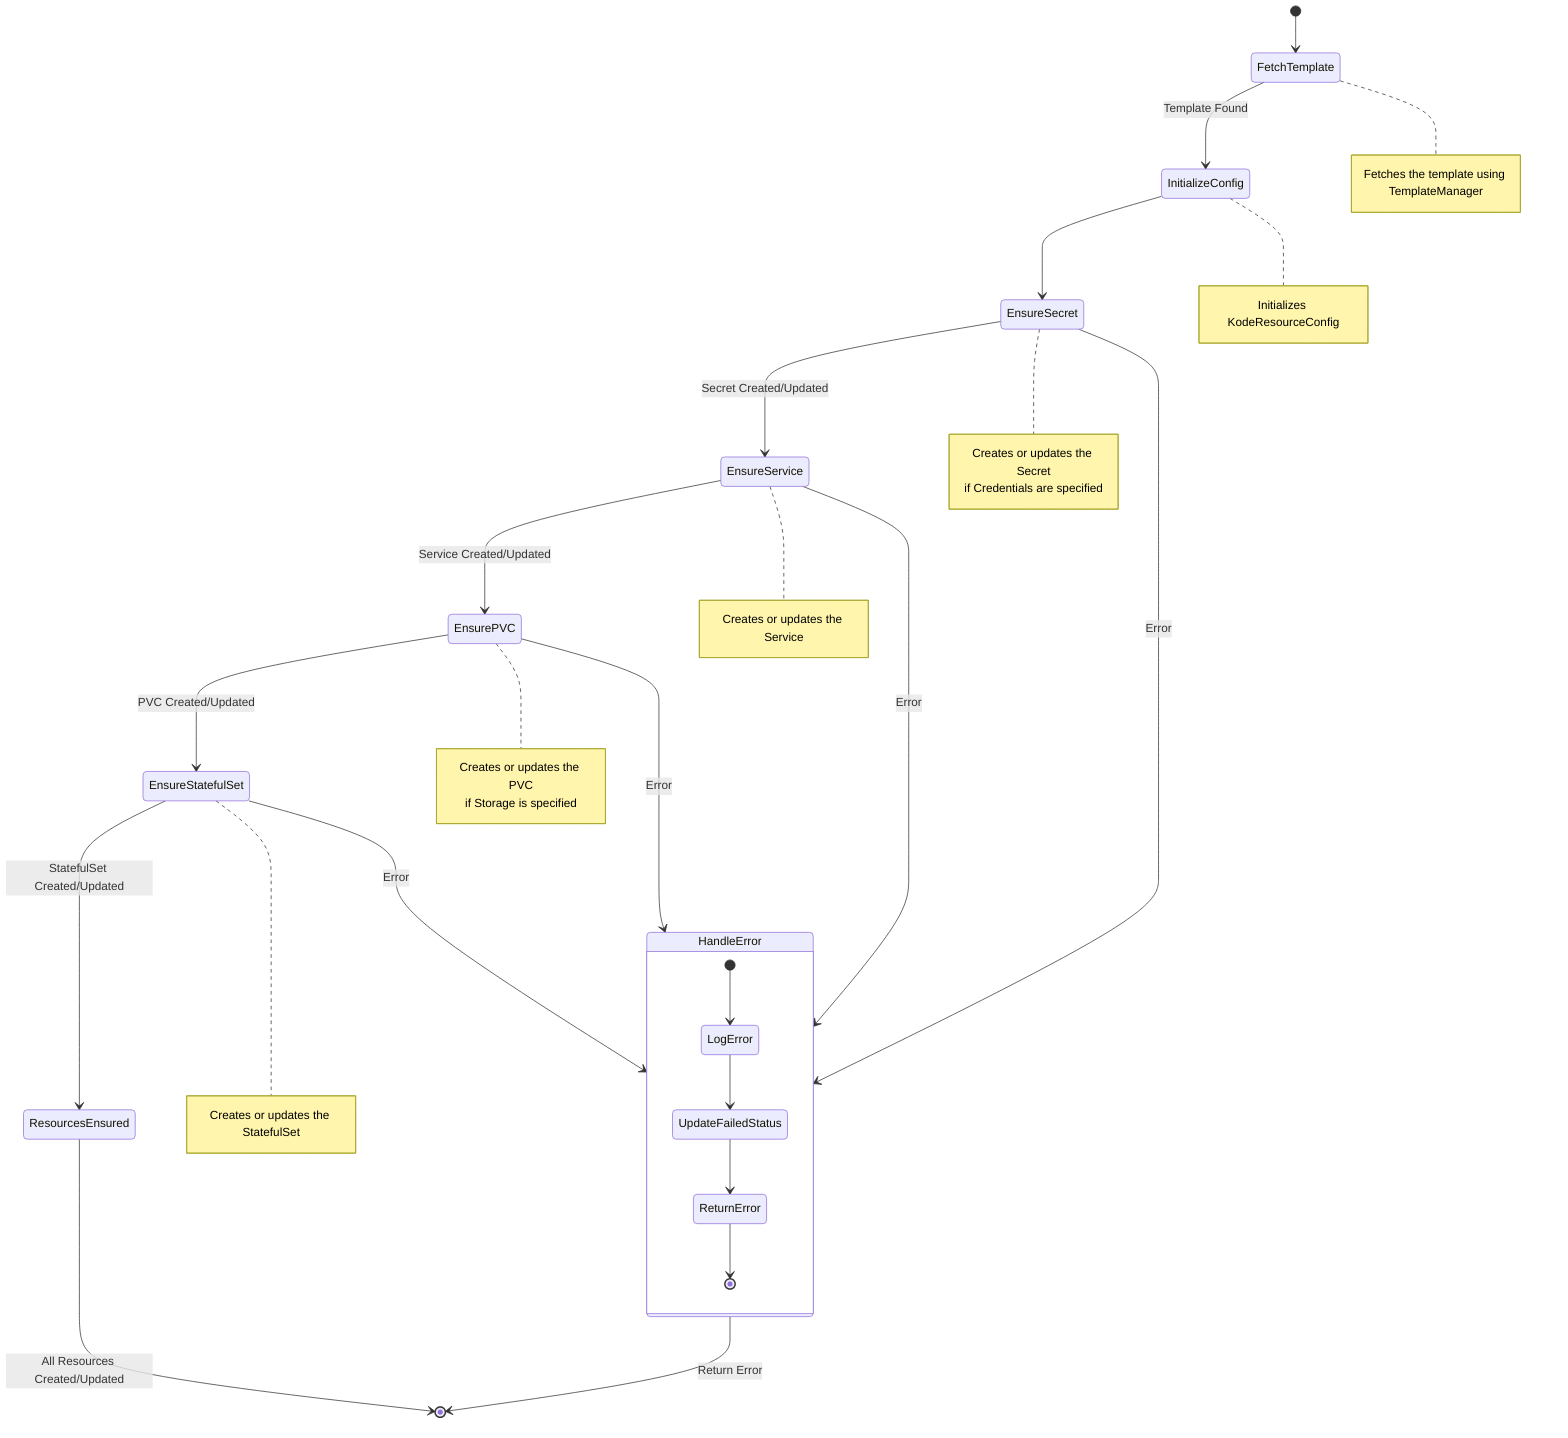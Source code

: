 stateDiagram-v2
    [*] --> FetchTemplate
    FetchTemplate --> InitializeConfig : Template Found
    InitializeConfig --> EnsureSecret
    
    EnsureSecret --> EnsureService : Secret Created/Updated
    EnsureSecret --> HandleError : Error

    EnsureService --> EnsurePVC : Service Created/Updated
    EnsureService --> HandleError : Error

    EnsurePVC --> EnsureStatefulSet : PVC Created/Updated
    EnsurePVC --> HandleError : Error

    EnsureStatefulSet --> ResourcesEnsured : StatefulSet Created/Updated
    EnsureStatefulSet --> HandleError : Error

    HandleError --> [*] : Return Error

    ResourcesEnsured --> [*] : All Resources Created/Updated

    state HandleError {
        [*] --> LogError
        LogError --> UpdateFailedStatus
        UpdateFailedStatus --> ReturnError
        ReturnError --> [*]
    }

    note right of FetchTemplate
        Fetches the template using TemplateManager
    end note

    note right of InitializeConfig
        Initializes KodeResourceConfig
    end note

    note right of EnsureSecret
        Creates or updates the Secret
        if Credentials are specified
    end note

    note right of EnsureService
        Creates or updates the Service
    end note

    note right of EnsurePVC
        Creates or updates the PVC
        if Storage is specified
    end note

    note right of EnsureStatefulSet
        Creates or updates the StatefulSet
    end note